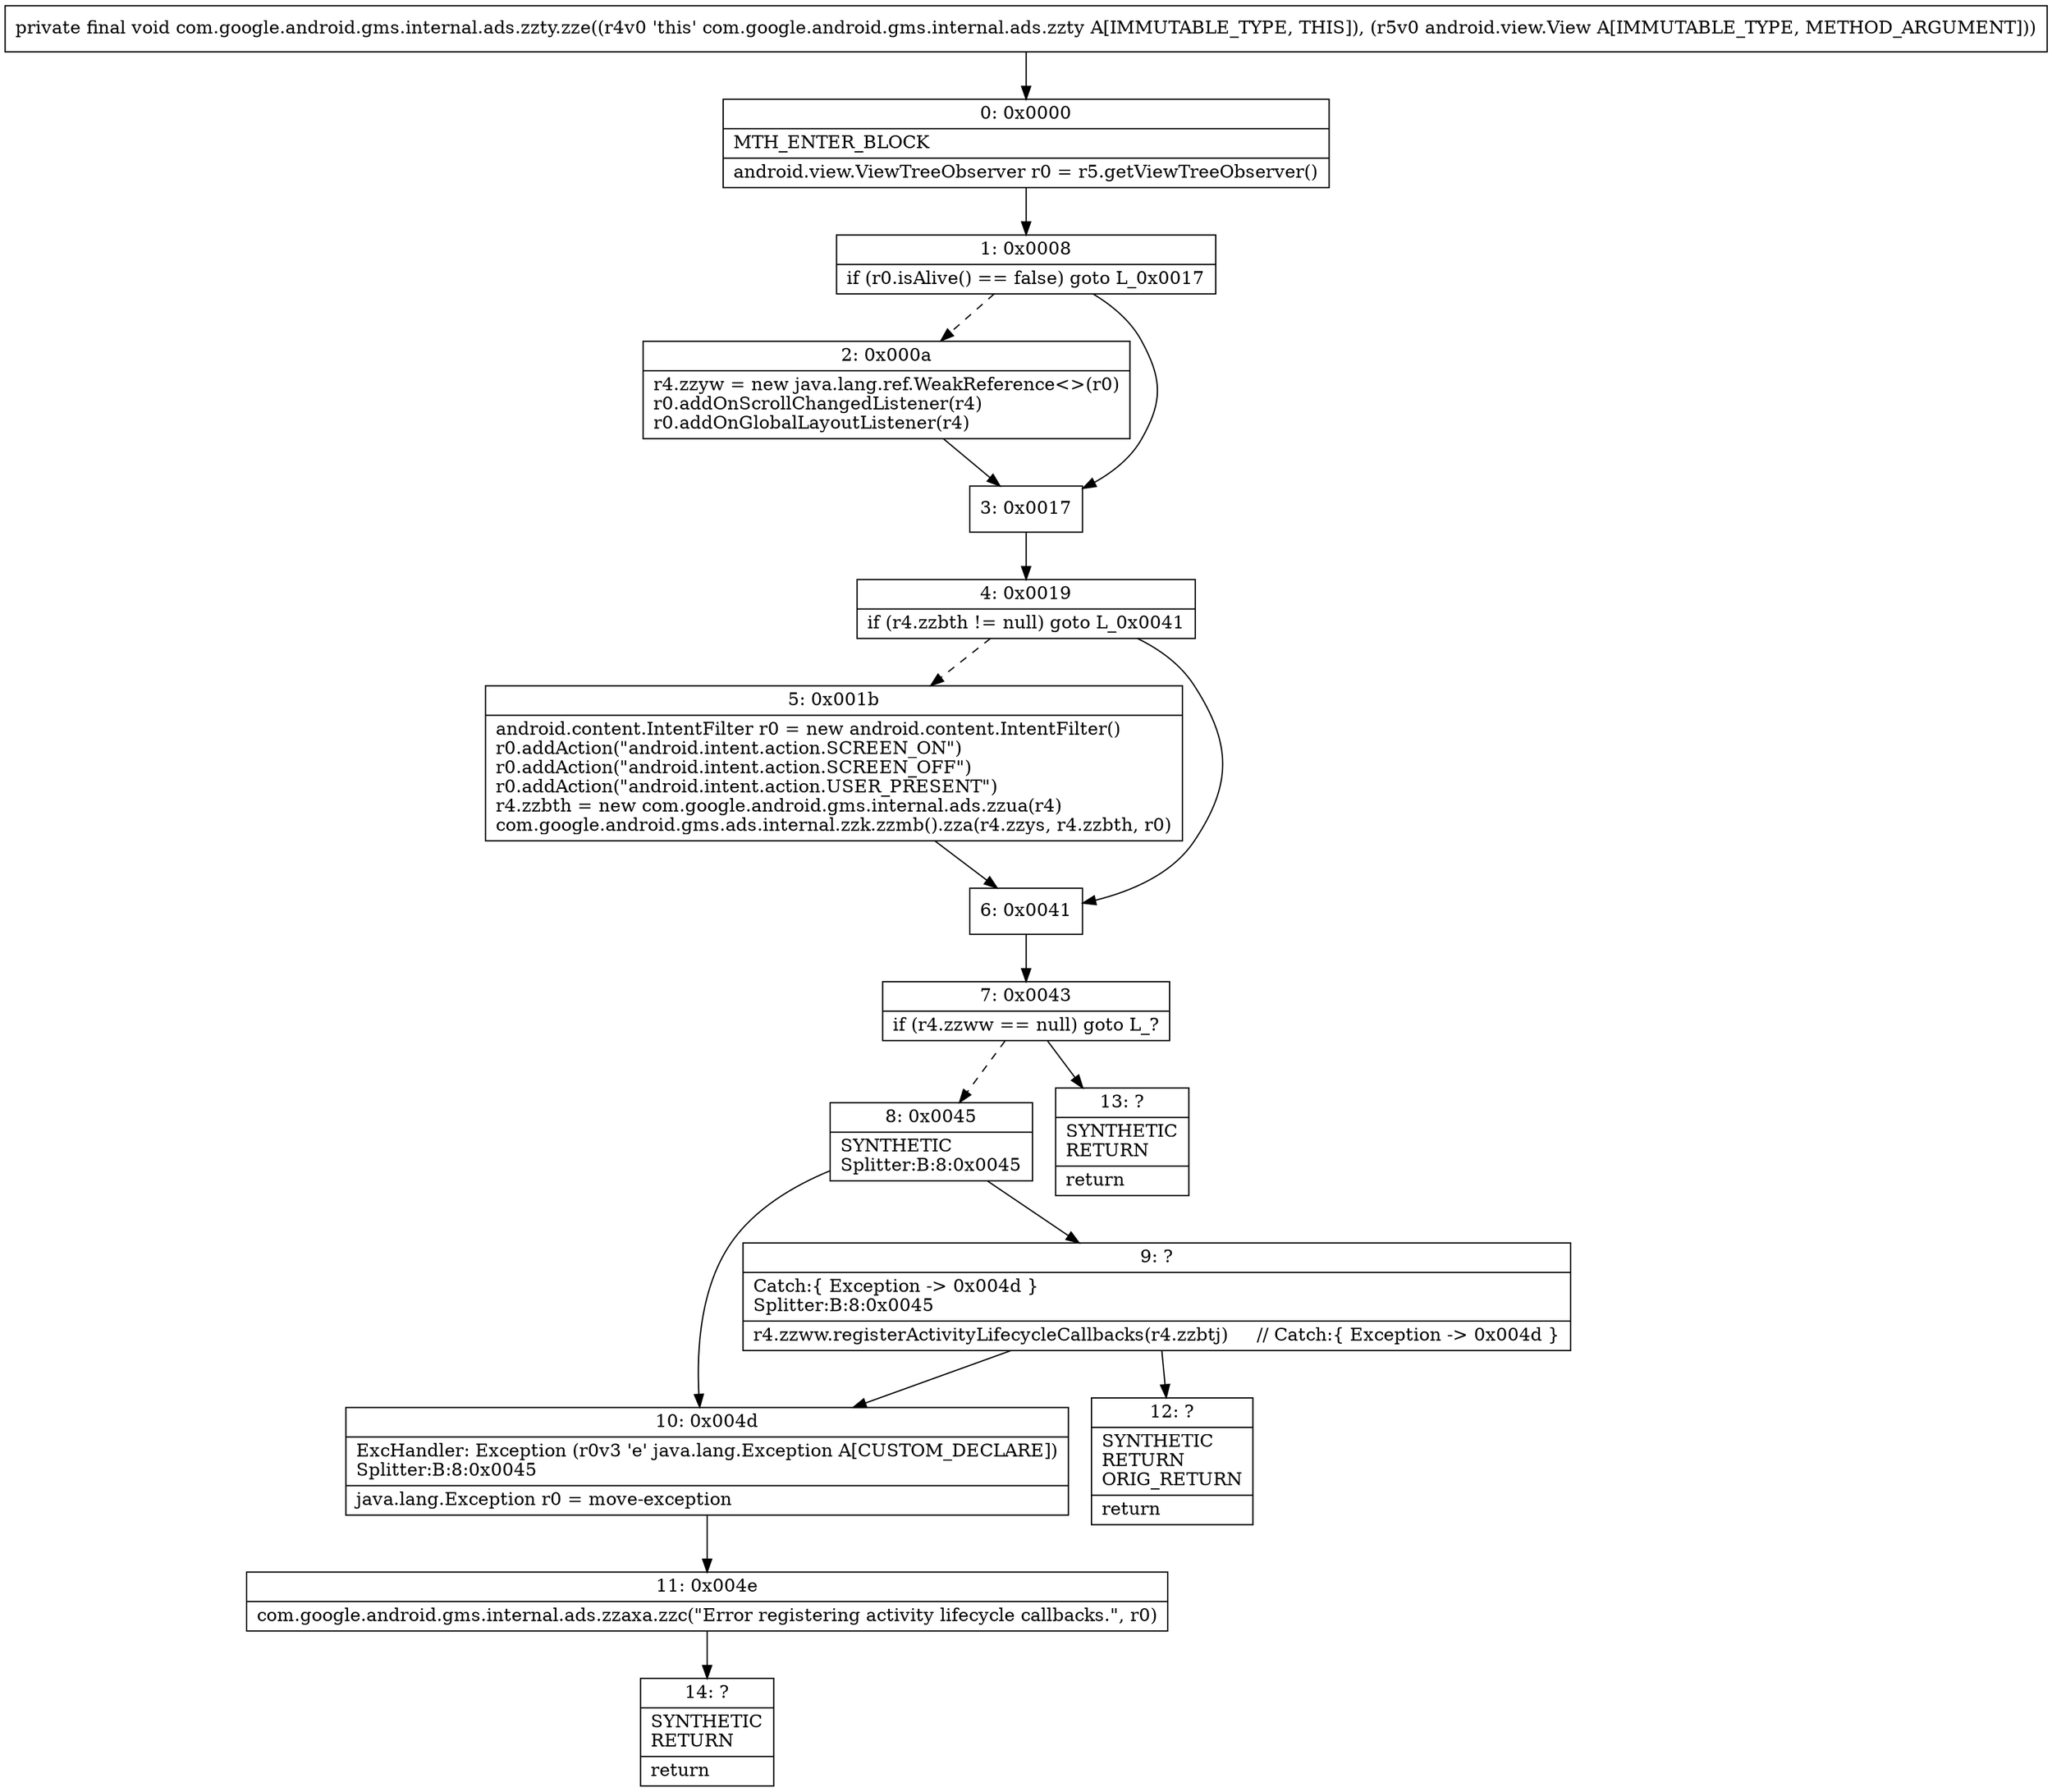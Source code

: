 digraph "CFG forcom.google.android.gms.internal.ads.zzty.zze(Landroid\/view\/View;)V" {
Node_0 [shape=record,label="{0\:\ 0x0000|MTH_ENTER_BLOCK\l|android.view.ViewTreeObserver r0 = r5.getViewTreeObserver()\l}"];
Node_1 [shape=record,label="{1\:\ 0x0008|if (r0.isAlive() == false) goto L_0x0017\l}"];
Node_2 [shape=record,label="{2\:\ 0x000a|r4.zzyw = new java.lang.ref.WeakReference\<\>(r0)\lr0.addOnScrollChangedListener(r4)\lr0.addOnGlobalLayoutListener(r4)\l}"];
Node_3 [shape=record,label="{3\:\ 0x0017}"];
Node_4 [shape=record,label="{4\:\ 0x0019|if (r4.zzbth != null) goto L_0x0041\l}"];
Node_5 [shape=record,label="{5\:\ 0x001b|android.content.IntentFilter r0 = new android.content.IntentFilter()\lr0.addAction(\"android.intent.action.SCREEN_ON\")\lr0.addAction(\"android.intent.action.SCREEN_OFF\")\lr0.addAction(\"android.intent.action.USER_PRESENT\")\lr4.zzbth = new com.google.android.gms.internal.ads.zzua(r4)\lcom.google.android.gms.ads.internal.zzk.zzmb().zza(r4.zzys, r4.zzbth, r0)\l}"];
Node_6 [shape=record,label="{6\:\ 0x0041}"];
Node_7 [shape=record,label="{7\:\ 0x0043|if (r4.zzww == null) goto L_?\l}"];
Node_8 [shape=record,label="{8\:\ 0x0045|SYNTHETIC\lSplitter:B:8:0x0045\l}"];
Node_9 [shape=record,label="{9\:\ ?|Catch:\{ Exception \-\> 0x004d \}\lSplitter:B:8:0x0045\l|r4.zzww.registerActivityLifecycleCallbacks(r4.zzbtj)     \/\/ Catch:\{ Exception \-\> 0x004d \}\l}"];
Node_10 [shape=record,label="{10\:\ 0x004d|ExcHandler: Exception (r0v3 'e' java.lang.Exception A[CUSTOM_DECLARE])\lSplitter:B:8:0x0045\l|java.lang.Exception r0 = move\-exception\l}"];
Node_11 [shape=record,label="{11\:\ 0x004e|com.google.android.gms.internal.ads.zzaxa.zzc(\"Error registering activity lifecycle callbacks.\", r0)\l}"];
Node_12 [shape=record,label="{12\:\ ?|SYNTHETIC\lRETURN\lORIG_RETURN\l|return\l}"];
Node_13 [shape=record,label="{13\:\ ?|SYNTHETIC\lRETURN\l|return\l}"];
Node_14 [shape=record,label="{14\:\ ?|SYNTHETIC\lRETURN\l|return\l}"];
MethodNode[shape=record,label="{private final void com.google.android.gms.internal.ads.zzty.zze((r4v0 'this' com.google.android.gms.internal.ads.zzty A[IMMUTABLE_TYPE, THIS]), (r5v0 android.view.View A[IMMUTABLE_TYPE, METHOD_ARGUMENT])) }"];
MethodNode -> Node_0;
Node_0 -> Node_1;
Node_1 -> Node_2[style=dashed];
Node_1 -> Node_3;
Node_2 -> Node_3;
Node_3 -> Node_4;
Node_4 -> Node_5[style=dashed];
Node_4 -> Node_6;
Node_5 -> Node_6;
Node_6 -> Node_7;
Node_7 -> Node_8[style=dashed];
Node_7 -> Node_13;
Node_8 -> Node_9;
Node_8 -> Node_10;
Node_9 -> Node_10;
Node_9 -> Node_12;
Node_10 -> Node_11;
Node_11 -> Node_14;
}

